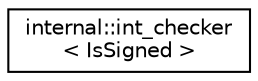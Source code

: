 digraph "Graphical Class Hierarchy"
{
  edge [fontname="Helvetica",fontsize="10",labelfontname="Helvetica",labelfontsize="10"];
  node [fontname="Helvetica",fontsize="10",shape=record];
  rankdir="LR";
  Node1 [label="internal::int_checker\l\< IsSigned \>",height=0.2,width=0.4,color="black", fillcolor="white", style="filled",URL="$structinternal_1_1int__checker.html"];
}
